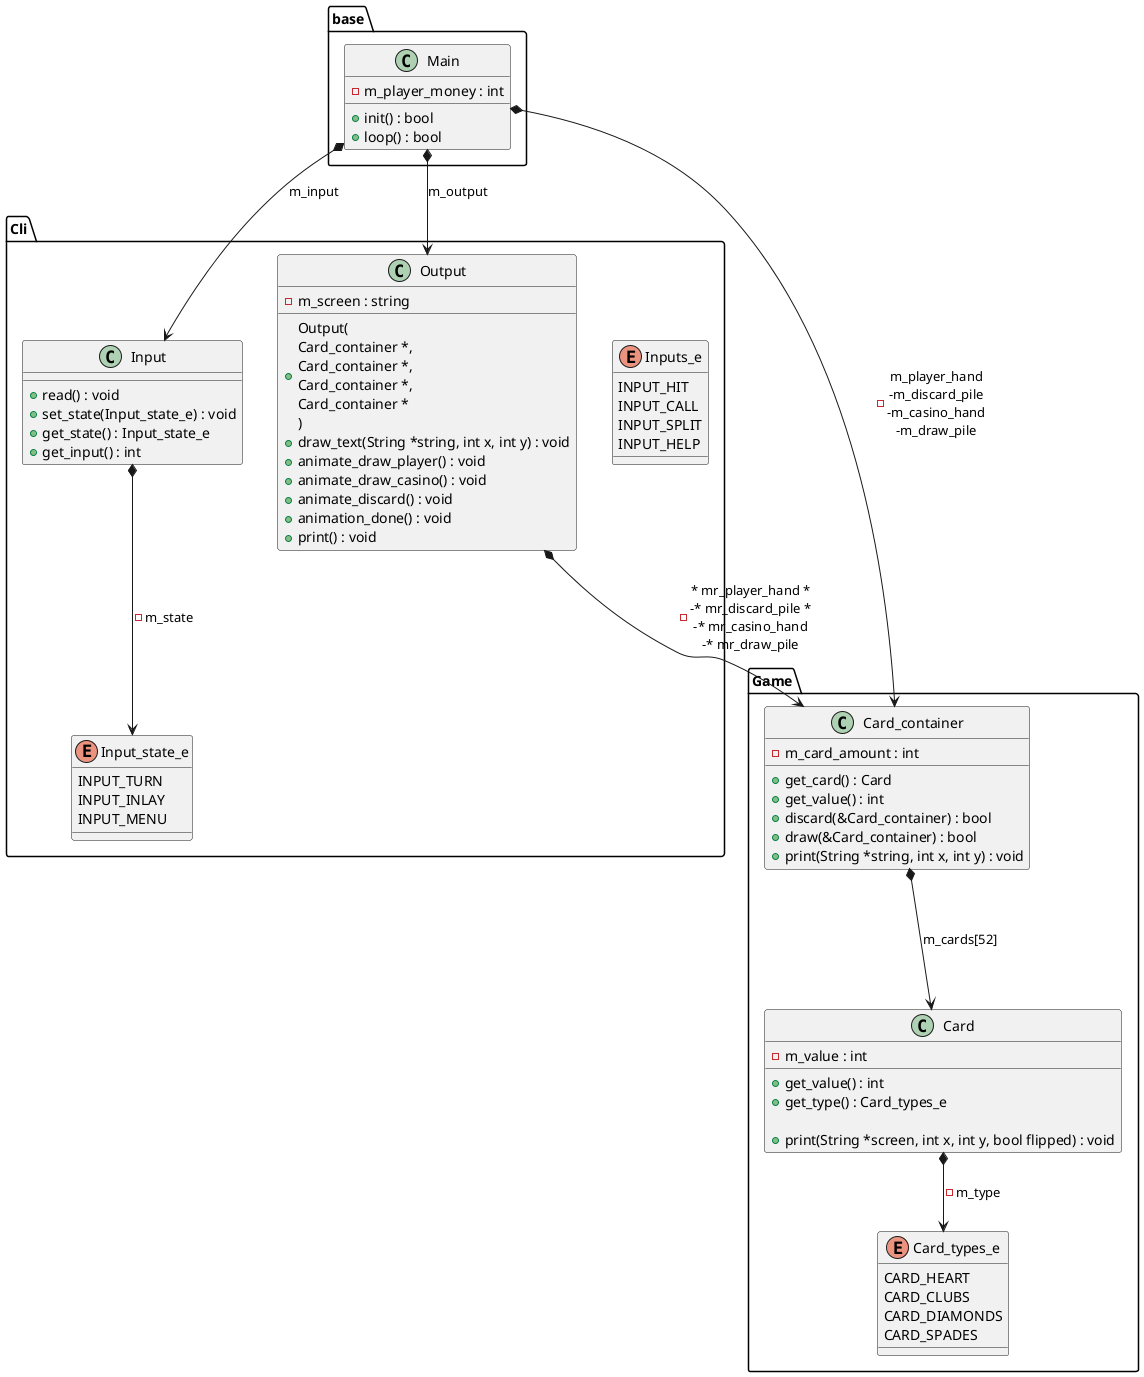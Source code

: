 @startuml class_diagram

package base {
    class Main {
        -m_player_money : int
        +init() : bool
        +loop() : bool
    }
}

package Cli {
    enum Input_state_e {
        INPUT_TURN
        INPUT_INLAY
        INPUT_MENU
    }

    enum Inputs_e {
        INPUT_HIT
        INPUT_CALL
        INPUT_SPLIT
        INPUT_HELP
    }

    class Input {
        +read() : void
        +set_state(Input_state_e) : void
        +get_state() : Input_state_e
        +get_input() : int
    }


    class Output {
		-m_screen : string
        +Output(\nCard_container *,\nCard_container *,\nCard_container *,\nCard_container *\n)
		+draw_text(String *string, int x, int y) : void
		+animate_draw_player() : void
		+animate_draw_casino() : void
		+animate_discard() : void
		+animation_done() : void
        +print() : void
    }
}

Input *--> Input_state_e : -m_state

package Game {
    enum Card_types_e {
        CARD_HEART
        CARD_CLUBS
        CARD_DIAMONDS
        CARD_SPADES
    }

    class Card_container {
        -m_card_amount : int
        +get_card() : Card
        +get_value() : int
        +discard(&Card_container) : bool
        +draw(&Card_container) : bool
		+print(String *string, int x, int y) : void
    }

    class Card {
        -m_value : int
        +get_value() : int
        +get_type() : Card_types_e

		+print(String *screen, int x, int y, bool flipped) : void
	}

    Card *--> Card_types_e : -m_type
    Card_container *---> Card : m_cards[52]

}



Main *--> Card_container : -m_player_hand\n-m_discard_pile\n-m_casino_hand\n-m_draw_pile
Main *--> Input : m_input
Main *--> Output : m_output

Output *--> Card_container : -* mr_player_hand *\n-* mr_discard_pile *\n-* mr_casino_hand\n-* mr_draw_pile


@enduml